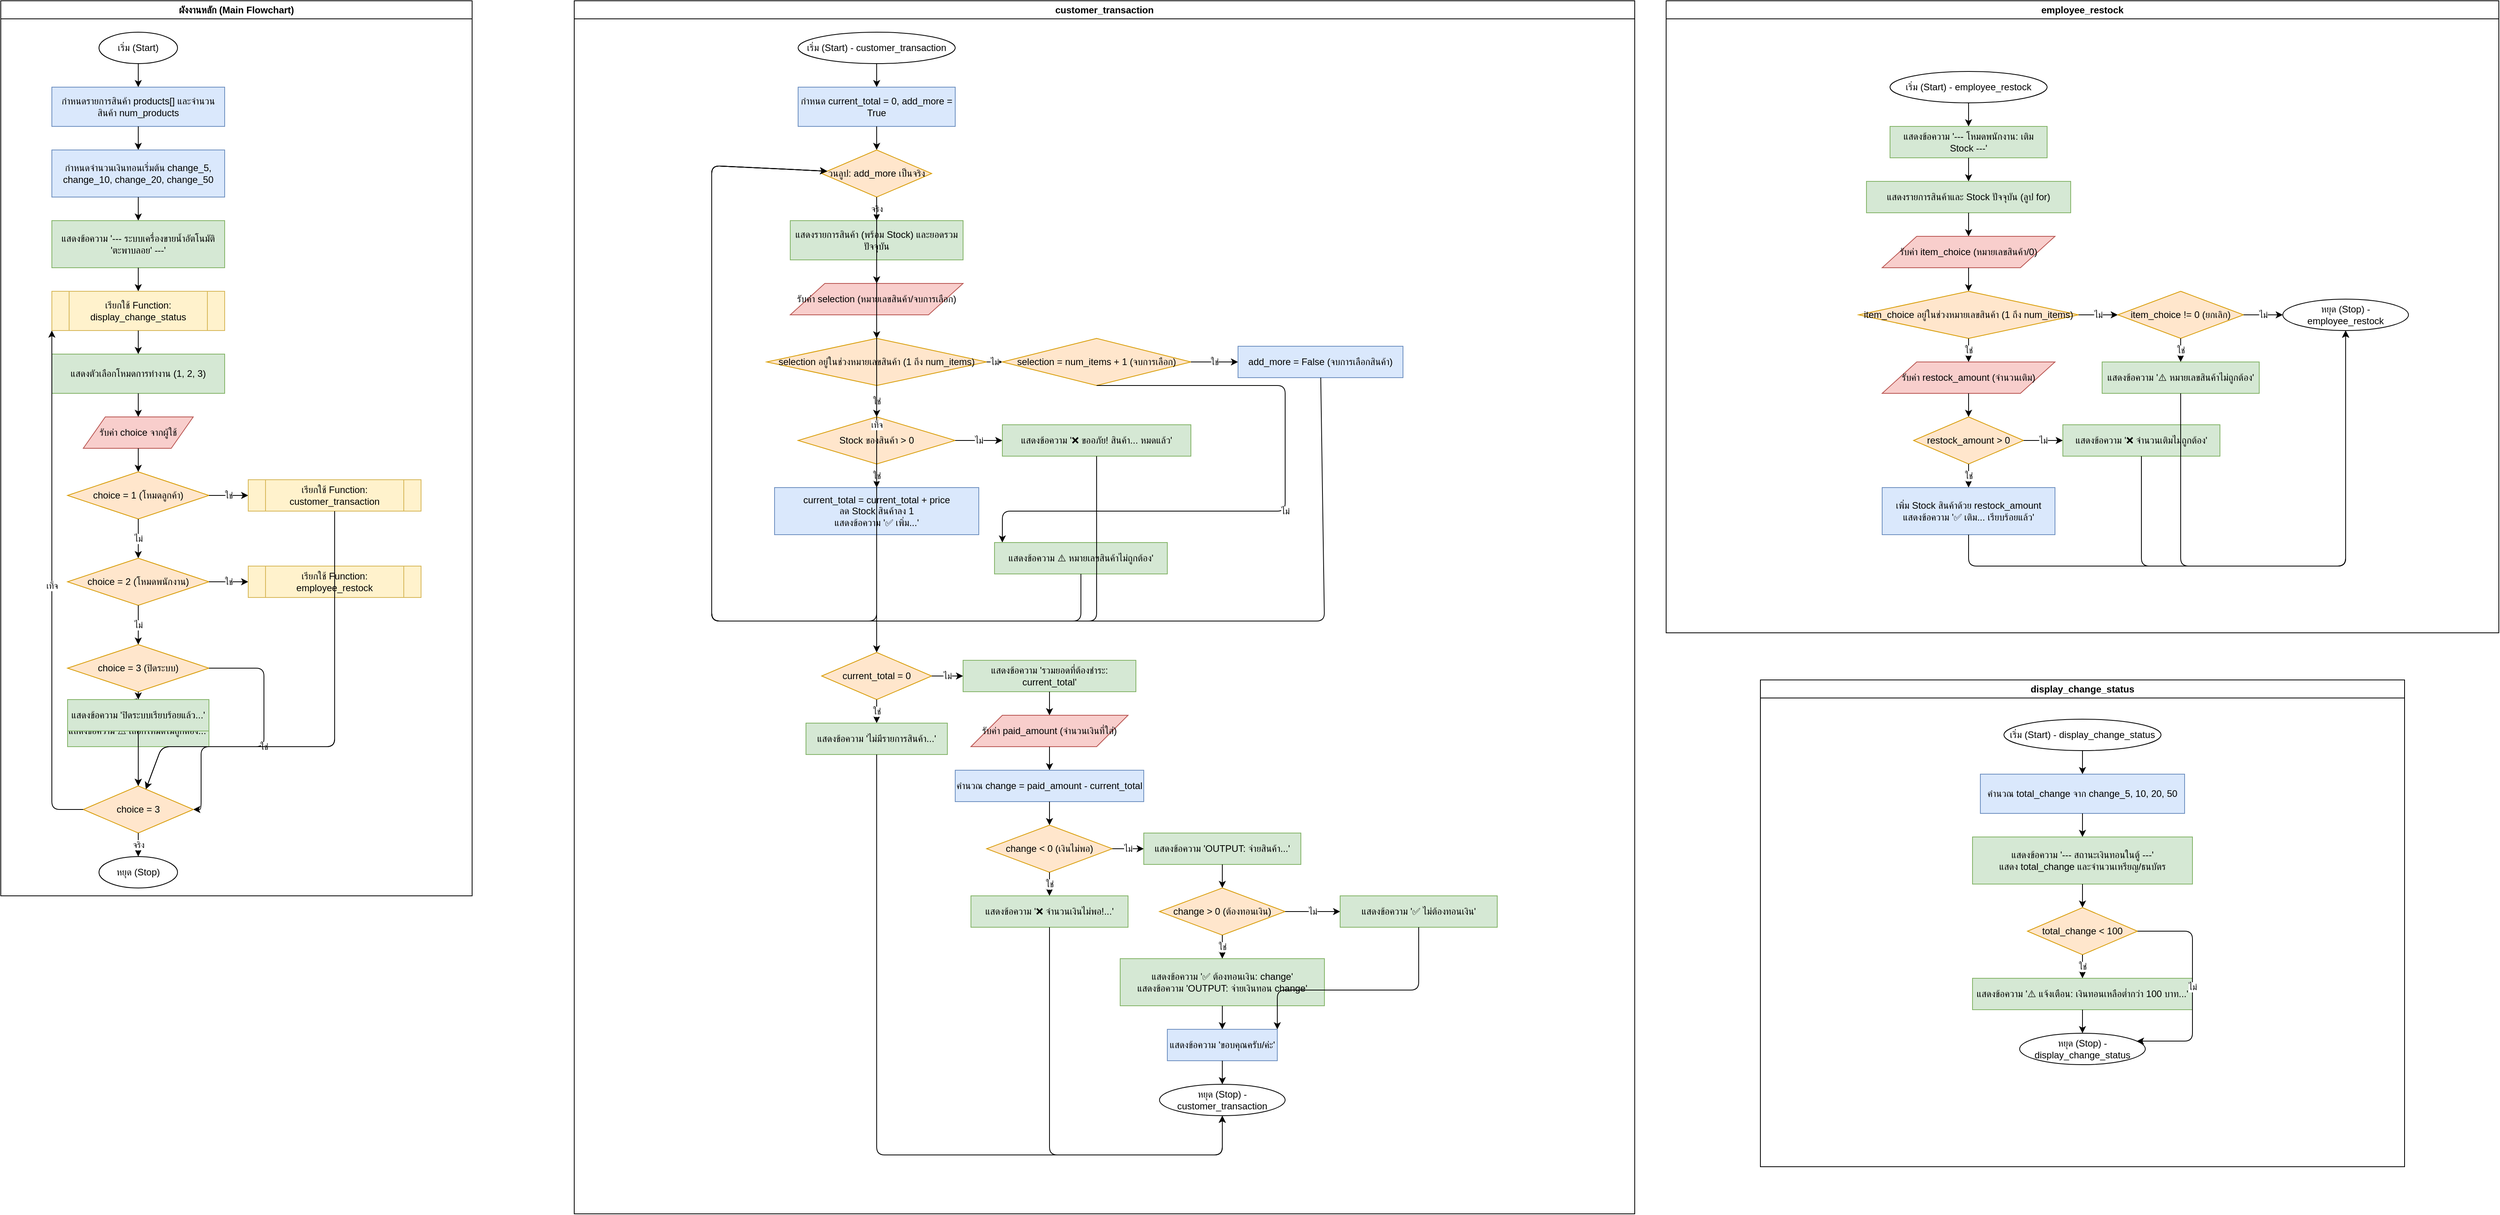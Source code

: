 <mxfile version="28.2.5">
  <diagram name="หน้า-1" id="6MaOQLuzMchsUVqGsmfy">
    <mxGraphModel grid="1" page="1" gridSize="10" guides="1" tooltips="1" connect="1" arrows="1" fold="1" pageScale="1" pageWidth="827" pageHeight="1169" math="0" shadow="0">
      <root>
        <mxCell id="0" />
        <mxCell id="1" parent="0" />
        <mxCell id="PH7E7j7O1b3XCbGauOlh-103" value="ผังงานหลัก (Main Flowchart)" style="swimlane;whiteSpace=wrap;html=1;startSize=23;" vertex="1" parent="1">
          <mxGeometry x="-770" y="15" width="600" height="1140" as="geometry" />
        </mxCell>
        <mxCell id="PH7E7j7O1b3XCbGauOlh-67" value="เริ่ม (Start)" style="ellipse;whiteSpace=wrap;html=1;" vertex="1" parent="PH7E7j7O1b3XCbGauOlh-103">
          <mxGeometry x="125" y="40" width="100" height="40" as="geometry" />
        </mxCell>
        <mxCell id="PH7E7j7O1b3XCbGauOlh-68" value="" style="endArrow=classic;html=1;entryDx=0;entryDy=0;" edge="1" parent="PH7E7j7O1b3XCbGauOlh-103" source="PH7E7j7O1b3XCbGauOlh-67" target="PH7E7j7O1b3XCbGauOlh-69">
          <mxGeometry width="50" height="50" relative="1" as="geometry">
            <mxPoint x="175" y="80" as="sourcePoint" />
            <mxPoint x="175" y="120" as="targetPoint" />
          </mxGeometry>
        </mxCell>
        <mxCell id="PH7E7j7O1b3XCbGauOlh-69" value="กำหนดรายการสินค้า products[] และจำนวนสินค้า num_products" style="rounded=0;whiteSpace=wrap;html=1;absoluteArcSize=1;arcSize=14;fillColor=#dae8fc;strokeColor=#6c8ebf;" vertex="1" parent="PH7E7j7O1b3XCbGauOlh-103">
          <mxGeometry x="65" y="110" width="220" height="50" as="geometry" />
        </mxCell>
        <mxCell id="PH7E7j7O1b3XCbGauOlh-70" value="" style="endArrow=classic;html=1;entryDx=0;entryDy=0;" edge="1" parent="PH7E7j7O1b3XCbGauOlh-103" source="PH7E7j7O1b3XCbGauOlh-69" target="PH7E7j7O1b3XCbGauOlh-71">
          <mxGeometry width="50" height="50" relative="1" as="geometry">
            <mxPoint x="175" y="160" as="sourcePoint" />
            <mxPoint x="175" y="200" as="targetPoint" />
          </mxGeometry>
        </mxCell>
        <mxCell id="PH7E7j7O1b3XCbGauOlh-71" value="กำหนดจำนวนเงินทอนเริ่มต้น change_5, change_10, change_20, change_50" style="rounded=0;whiteSpace=wrap;html=1;absoluteArcSize=1;arcSize=14;fillColor=#dae8fc;strokeColor=#6c8ebf;" vertex="1" parent="PH7E7j7O1b3XCbGauOlh-103">
          <mxGeometry x="65" y="190" width="220" height="60" as="geometry" />
        </mxCell>
        <mxCell id="PH7E7j7O1b3XCbGauOlh-72" value="" style="endArrow=classic;html=1;entryDx=0;entryDy=0;" edge="1" parent="PH7E7j7O1b3XCbGauOlh-103" source="PH7E7j7O1b3XCbGauOlh-71" target="PH7E7j7O1b3XCbGauOlh-73">
          <mxGeometry width="50" height="50" relative="1" as="geometry">
            <mxPoint x="175" y="250" as="sourcePoint" />
            <mxPoint x="175" y="290" as="targetPoint" />
          </mxGeometry>
        </mxCell>
        <mxCell id="PH7E7j7O1b3XCbGauOlh-73" value="แสดงข้อความ &#39;--- ระบบเครื่องขายน้ำอัตโนมัติ &#39;ตะพาบลอย&#39; ---&#39;" style="parallelogram;whiteSpace=wrap;html=1;fillColor=#d5e8d4;strokeColor=#82b366;" vertex="1" parent="PH7E7j7O1b3XCbGauOlh-103">
          <mxGeometry x="65" y="280" width="220" height="60" as="geometry" />
        </mxCell>
        <mxCell id="PH7E7j7O1b3XCbGauOlh-74" value="" style="endArrow=classic;html=1;entryDx=0;entryDy=0;" edge="1" parent="PH7E7j7O1b3XCbGauOlh-103" source="PH7E7j7O1b3XCbGauOlh-73" target="PH7E7j7O1b3XCbGauOlh-75">
          <mxGeometry width="50" height="50" relative="1" as="geometry">
            <mxPoint x="175" y="340" as="sourcePoint" />
            <mxPoint x="175" y="380" as="targetPoint" />
          </mxGeometry>
        </mxCell>
        <mxCell id="PH7E7j7O1b3XCbGauOlh-75" value="เรียกใช้ Function: display_change_status" style="shape=process;whiteSpace=wrap;html=1;fillColor=#fff2cc;strokeColor=#d6b656;" vertex="1" parent="PH7E7j7O1b3XCbGauOlh-103">
          <mxGeometry x="65" y="370" width="220" height="50" as="geometry" />
        </mxCell>
        <mxCell id="PH7E7j7O1b3XCbGauOlh-76" value="" style="endArrow=classic;html=1;entryDx=0;entryDy=0;" edge="1" parent="PH7E7j7O1b3XCbGauOlh-103" source="PH7E7j7O1b3XCbGauOlh-75" target="PH7E7j7O1b3XCbGauOlh-77">
          <mxGeometry width="50" height="50" relative="1" as="geometry">
            <mxPoint x="175" y="420" as="sourcePoint" />
            <mxPoint x="175" y="460" as="targetPoint" />
          </mxGeometry>
        </mxCell>
        <mxCell id="PH7E7j7O1b3XCbGauOlh-77" value="แสดงตัวเลือกโหมดการทำงาน (1, 2, 3)" style="parallelogram;whiteSpace=wrap;html=1;fillColor=#d5e8d4;strokeColor=#82b366;" vertex="1" parent="PH7E7j7O1b3XCbGauOlh-103">
          <mxGeometry x="65" y="450" width="220" height="50" as="geometry" />
        </mxCell>
        <mxCell id="PH7E7j7O1b3XCbGauOlh-78" value="" style="endArrow=classic;html=1;entryDx=0;entryDy=0;" edge="1" parent="PH7E7j7O1b3XCbGauOlh-103" source="PH7E7j7O1b3XCbGauOlh-77" target="PH7E7j7O1b3XCbGauOlh-79">
          <mxGeometry width="50" height="50" relative="1" as="geometry">
            <mxPoint x="175" y="500" as="sourcePoint" />
            <mxPoint x="175" y="540" as="targetPoint" />
          </mxGeometry>
        </mxCell>
        <mxCell id="PH7E7j7O1b3XCbGauOlh-79" value="รับค่า choice จากผู้ใช้" style="shape=parallelogram;perimeter=parallelogramPerimeter;whiteSpace=wrap;html=1;fillColor=#f8cecc;strokeColor=#b85450;" vertex="1" parent="PH7E7j7O1b3XCbGauOlh-103">
          <mxGeometry x="105" y="530" width="140" height="40" as="geometry" />
        </mxCell>
        <mxCell id="PH7E7j7O1b3XCbGauOlh-80" value="" style="endArrow=classic;html=1;entryDx=0;entryDy=0;" edge="1" parent="PH7E7j7O1b3XCbGauOlh-103" source="PH7E7j7O1b3XCbGauOlh-79" target="PH7E7j7O1b3XCbGauOlh-81">
          <mxGeometry width="50" height="50" relative="1" as="geometry">
            <mxPoint x="175" y="570" as="sourcePoint" />
            <mxPoint x="175" y="610" as="targetPoint" />
          </mxGeometry>
        </mxCell>
        <mxCell id="PH7E7j7O1b3XCbGauOlh-81" value="choice = 1 (โหมดลูกค้า)" style="rhombus;whiteSpace=wrap;html=1;fillColor=#ffe6cc;strokeColor=#d79b00;" vertex="1" parent="PH7E7j7O1b3XCbGauOlh-103">
          <mxGeometry x="85" y="600" width="180" height="60" as="geometry" />
        </mxCell>
        <mxCell id="PH7E7j7O1b3XCbGauOlh-82" value="ใช่" style="edgeStyle=orthogonalEdgeStyle;html=1;exitDx=1;exitDy=0;entryDx=0;entryDy=0;" edge="1" parent="PH7E7j7O1b3XCbGauOlh-103" source="PH7E7j7O1b3XCbGauOlh-81" target="PH7E7j7O1b3XCbGauOlh-83">
          <mxGeometry relative="1" as="geometry">
            <mxPoint x="265" y="630" as="sourcePoint" />
            <mxPoint x="325" y="630" as="targetPoint" />
          </mxGeometry>
        </mxCell>
        <mxCell id="PH7E7j7O1b3XCbGauOlh-83" value="เรียกใช้ Function: customer_transaction" style="shape=process;whiteSpace=wrap;html=1;fillColor=#fff2cc;strokeColor=#d6b656;" vertex="1" parent="PH7E7j7O1b3XCbGauOlh-103">
          <mxGeometry x="315" y="610" width="220" height="40" as="geometry" />
        </mxCell>
        <mxCell id="PH7E7j7O1b3XCbGauOlh-84" value="ไม่" style="edgeStyle=orthogonalEdgeStyle;html=1;exitDx=0;exitDy=1;" edge="1" parent="PH7E7j7O1b3XCbGauOlh-103" source="PH7E7j7O1b3XCbGauOlh-81" target="PH7E7j7O1b3XCbGauOlh-85">
          <mxGeometry relative="1" as="geometry">
            <mxPoint x="175" y="660" as="sourcePoint" />
            <mxPoint x="175" y="710" as="targetPoint" />
          </mxGeometry>
        </mxCell>
        <mxCell id="PH7E7j7O1b3XCbGauOlh-85" value="choice = 2 (โหมดพนักงาน)" style="rhombus;whiteSpace=wrap;html=1;fillColor=#ffe6cc;strokeColor=#d79b00;" vertex="1" parent="PH7E7j7O1b3XCbGauOlh-103">
          <mxGeometry x="85" y="710" width="180" height="60" as="geometry" />
        </mxCell>
        <mxCell id="PH7E7j7O1b3XCbGauOlh-86" value="ใช่" style="edgeStyle=orthogonalEdgeStyle;html=1;exitDx=1;exitDy=0;entryDx=0;entryDy=0;" edge="1" parent="PH7E7j7O1b3XCbGauOlh-103" source="PH7E7j7O1b3XCbGauOlh-85" target="PH7E7j7O1b3XCbGauOlh-87">
          <mxGeometry relative="1" as="geometry">
            <mxPoint x="265" y="740" as="sourcePoint" />
            <mxPoint x="325" y="740" as="targetPoint" />
          </mxGeometry>
        </mxCell>
        <mxCell id="PH7E7j7O1b3XCbGauOlh-87" value="เรียกใช้ Function: employee_restock" style="shape=process;whiteSpace=wrap;html=1;fillColor=#fff2cc;strokeColor=#d6b656;" vertex="1" parent="PH7E7j7O1b3XCbGauOlh-103">
          <mxGeometry x="315" y="720" width="220" height="40" as="geometry" />
        </mxCell>
        <mxCell id="PH7E7j7O1b3XCbGauOlh-88" value="ไม่" style="edgeStyle=orthogonalEdgeStyle;html=1;exitDx=0;exitDy=1;" edge="1" parent="PH7E7j7O1b3XCbGauOlh-103" source="PH7E7j7O1b3XCbGauOlh-85" target="PH7E7j7O1b3XCbGauOlh-89">
          <mxGeometry relative="1" as="geometry">
            <mxPoint x="175" y="770" as="sourcePoint" />
            <mxPoint x="175" y="820" as="targetPoint" />
          </mxGeometry>
        </mxCell>
        <mxCell id="PH7E7j7O1b3XCbGauOlh-89" value="choice = 3 (ปิดระบบ)" style="rhombus;whiteSpace=wrap;html=1;fillColor=#ffe6cc;strokeColor=#d79b00;" vertex="1" parent="PH7E7j7O1b3XCbGauOlh-103">
          <mxGeometry x="85" y="820" width="180" height="60" as="geometry" />
        </mxCell>
        <mxCell id="PH7E7j7O1b3XCbGauOlh-90" value="ใช่" style="edgeStyle=orthogonalEdgeStyle;html=1;exitDx=1;exitDy=0;entryDx=0;entryDy=0;" edge="1" parent="PH7E7j7O1b3XCbGauOlh-103" source="PH7E7j7O1b3XCbGauOlh-89" target="PH7E7j7O1b3XCbGauOlh-93">
          <mxGeometry relative="1" as="geometry">
            <mxPoint x="265" y="850" as="sourcePoint" />
            <mxPoint x="175" y="940" as="targetPoint" />
            <Array as="points">
              <mxPoint x="335" y="850" />
              <mxPoint x="335" y="950" />
              <mxPoint x="255" y="950" />
            </Array>
          </mxGeometry>
        </mxCell>
        <mxCell id="PH7E7j7O1b3XCbGauOlh-91" value="ไม่" style="edgeStyle=orthogonalEdgeStyle;html=1;exitDx=0;exitDy=1;" edge="1" parent="PH7E7j7O1b3XCbGauOlh-103" source="PH7E7j7O1b3XCbGauOlh-89" target="PH7E7j7O1b3XCbGauOlh-92">
          <mxGeometry relative="1" as="geometry">
            <mxPoint x="175" y="880" as="sourcePoint" />
            <mxPoint x="175" y="920" as="targetPoint" />
          </mxGeometry>
        </mxCell>
        <mxCell id="PH7E7j7O1b3XCbGauOlh-92" value="แสดงข้อความ ⚠️ เลือกโหมดไม่ถูกต้อง...&#39;" style="parallelogram;whiteSpace=wrap;html=1;fillColor=#d5e8d4;strokeColor=#82b366;" vertex="1" parent="PH7E7j7O1b3XCbGauOlh-103">
          <mxGeometry x="85" y="910" width="180" height="40" as="geometry" />
        </mxCell>
        <mxCell id="PH7E7j7O1b3XCbGauOlh-93" value="choice = 3" style="rhombus;whiteSpace=wrap;html=1;fillColor=#ffe6cc;strokeColor=#d79b00;" vertex="1" parent="PH7E7j7O1b3XCbGauOlh-103">
          <mxGeometry x="105" y="1000" width="140" height="60" as="geometry" />
        </mxCell>
        <mxCell id="PH7E7j7O1b3XCbGauOlh-94" value="จริง" style="edgeStyle=orthogonalEdgeStyle;html=1;exitDx=0;exitDy=1;" edge="1" parent="PH7E7j7O1b3XCbGauOlh-103" source="PH7E7j7O1b3XCbGauOlh-93" target="PH7E7j7O1b3XCbGauOlh-95">
          <mxGeometry relative="1" as="geometry">
            <mxPoint x="175" y="1060" as="sourcePoint" />
            <mxPoint x="175" y="1090" as="targetPoint" />
          </mxGeometry>
        </mxCell>
        <mxCell id="PH7E7j7O1b3XCbGauOlh-95" value="หยุด (Stop)" style="ellipse;whiteSpace=wrap;html=1;" vertex="1" parent="PH7E7j7O1b3XCbGauOlh-103">
          <mxGeometry x="125" y="1090" width="100" height="40" as="geometry" />
        </mxCell>
        <mxCell id="PH7E7j7O1b3XCbGauOlh-96" value="เท็จ" style="edgeStyle=orthogonalEdgeStyle;html=1;exitDx=0;exitDy=0;entryDx=0;entryDy=0;" edge="1" parent="PH7E7j7O1b3XCbGauOlh-103" source="PH7E7j7O1b3XCbGauOlh-93" target="PH7E7j7O1b3XCbGauOlh-75">
          <mxGeometry relative="1" as="geometry">
            <mxPoint x="175" y="1000" as="sourcePoint" />
            <mxPoint x="175" y="370" as="targetPoint" />
            <Array as="points">
              <mxPoint x="65" y="1030" />
              <mxPoint x="65" y="395" />
            </Array>
          </mxGeometry>
        </mxCell>
        <mxCell id="PH7E7j7O1b3XCbGauOlh-97" value="" style="endArrow=classic;html=1;entryDx=0;entryDy=0;" edge="1" parent="PH7E7j7O1b3XCbGauOlh-103" source="PH7E7j7O1b3XCbGauOlh-83" target="PH7E7j7O1b3XCbGauOlh-93">
          <mxGeometry width="50" height="50" relative="1" as="geometry">
            <mxPoint x="425" y="650" as="sourcePoint" />
            <mxPoint x="425" y="910" as="targetPoint" />
            <Array as="points">
              <mxPoint x="425" y="950" />
              <mxPoint x="205" y="950" />
            </Array>
          </mxGeometry>
        </mxCell>
        <mxCell id="PH7E7j7O1b3XCbGauOlh-98" value="" style="endArrow=classic;html=1;entryDx=0;entryDy=0;" edge="1" parent="PH7E7j7O1b3XCbGauOlh-103" source="PH7E7j7O1b3XCbGauOlh-87" target="PH7E7j7O1b3XCbGauOlh-93">
          <mxGeometry width="50" height="50" relative="1" as="geometry">
            <mxPoint x="425" y="760" as="sourcePoint" />
            <mxPoint x="225" y="950" as="targetPoint" />
            <Array as="points">
              <mxPoint x="425" y="950" />
              <mxPoint x="205" y="950" />
            </Array>
          </mxGeometry>
        </mxCell>
        <mxCell id="PH7E7j7O1b3XCbGauOlh-99" value="" style="endArrow=classic;html=1;entryDx=0;entryDy=0;" edge="1" parent="PH7E7j7O1b3XCbGauOlh-103" source="PH7E7j7O1b3XCbGauOlh-92" target="PH7E7j7O1b3XCbGauOlh-93">
          <mxGeometry width="50" height="50" relative="1" as="geometry">
            <mxPoint x="175" y="950" as="sourcePoint" />
            <mxPoint x="175" y="1000" as="targetPoint" />
          </mxGeometry>
        </mxCell>
        <mxCell id="PH7E7j7O1b3XCbGauOlh-100" value="แสดงข้อความ &#39;ปิดระบบเรียบร้อยแล้ว...&#39;" style="parallelogram;whiteSpace=wrap;html=1;fillColor=#d5e8d4;strokeColor=#82b366;" vertex="1" parent="PH7E7j7O1b3XCbGauOlh-103">
          <mxGeometry x="85" y="890" width="180" height="40" as="geometry" />
        </mxCell>
        <mxCell id="PH7E7j7O1b3XCbGauOlh-101" value="" style="endArrow=classic;html=1;entryDx=0;entryDy=0;" edge="1" parent="PH7E7j7O1b3XCbGauOlh-103" source="PH7E7j7O1b3XCbGauOlh-89" target="PH7E7j7O1b3XCbGauOlh-100">
          <mxGeometry width="50" height="50" relative="1" as="geometry">
            <mxPoint x="175" y="880" as="sourcePoint" />
            <mxPoint x="175" y="920" as="targetPoint" />
          </mxGeometry>
        </mxCell>
        <mxCell id="PH7E7j7O1b3XCbGauOlh-102" value="" style="endArrow=classic;html=1;entryDx=0;entryDy=0;" edge="1" parent="PH7E7j7O1b3XCbGauOlh-103" source="PH7E7j7O1b3XCbGauOlh-100" target="PH7E7j7O1b3XCbGauOlh-93">
          <mxGeometry width="50" height="50" relative="1" as="geometry">
            <mxPoint x="175" y="930" as="sourcePoint" />
            <mxPoint x="175" y="1000" as="targetPoint" />
          </mxGeometry>
        </mxCell>
        <mxCell id="PH7E7j7O1b3XCbGauOlh-109" value="customer_transaction" style="swimlane;whiteSpace=wrap;html=1;" vertex="1" parent="1">
          <mxGeometry x="-40" y="15" width="1350" height="1545" as="geometry" />
        </mxCell>
        <mxCell id="PH7E7j7O1b3XCbGauOlh-110" value="เริ่ม (Start) - customer_transaction" style="ellipse;whiteSpace=wrap;html=1;" vertex="1" parent="PH7E7j7O1b3XCbGauOlh-109">
          <mxGeometry x="285" y="40" width="200" height="40" as="geometry" />
        </mxCell>
        <mxCell id="PH7E7j7O1b3XCbGauOlh-111" value="" style="endArrow=classic;html=1;" edge="1" parent="PH7E7j7O1b3XCbGauOlh-109" source="PH7E7j7O1b3XCbGauOlh-110" target="PH7E7j7O1b3XCbGauOlh-112">
          <mxGeometry width="50" height="50" relative="1" as="geometry">
            <mxPoint x="385" y="80" as="sourcePoint" />
            <mxPoint x="385" y="110" as="targetPoint" />
          </mxGeometry>
        </mxCell>
        <mxCell id="PH7E7j7O1b3XCbGauOlh-112" value="กำหนด current_total = 0, add_more = True" style="rounded=0;whiteSpace=wrap;html=1;absoluteArcSize=1;arcSize=14;fillColor=#dae8fc;strokeColor=#6c8ebf;" vertex="1" parent="PH7E7j7O1b3XCbGauOlh-109">
          <mxGeometry x="285" y="110" width="200" height="50" as="geometry" />
        </mxCell>
        <mxCell id="PH7E7j7O1b3XCbGauOlh-113" value="" style="endArrow=classic;html=1;" edge="1" parent="PH7E7j7O1b3XCbGauOlh-109" source="PH7E7j7O1b3XCbGauOlh-112" target="PH7E7j7O1b3XCbGauOlh-114">
          <mxGeometry width="50" height="50" relative="1" as="geometry">
            <mxPoint x="385" y="160" as="sourcePoint" />
            <mxPoint x="385" y="200" as="targetPoint" />
          </mxGeometry>
        </mxCell>
        <mxCell id="PH7E7j7O1b3XCbGauOlh-114" value="วนลูป: add_more เป็นจริง" style="rhombus;whiteSpace=wrap;html=1;fillColor=#ffe6cc;strokeColor=#d79b00;" vertex="1" parent="PH7E7j7O1b3XCbGauOlh-109">
          <mxGeometry x="315" y="190" width="140" height="60" as="geometry" />
        </mxCell>
        <mxCell id="PH7E7j7O1b3XCbGauOlh-115" value="จริง" style="edgeStyle=orthogonalEdgeStyle;html=1;exitDx=0;exitDy=1;" edge="1" parent="PH7E7j7O1b3XCbGauOlh-109" source="PH7E7j7O1b3XCbGauOlh-114" target="PH7E7j7O1b3XCbGauOlh-116">
          <mxGeometry relative="1" as="geometry">
            <mxPoint x="385" y="250" as="sourcePoint" />
            <mxPoint x="385" y="290" as="targetPoint" />
          </mxGeometry>
        </mxCell>
        <mxCell id="PH7E7j7O1b3XCbGauOlh-116" value="แสดงรายการสินค้า (พร้อม Stock) และยอดรวมปัจจุบัน" style="parallelogram;whiteSpace=wrap;html=1;fillColor=#d5e8d4;strokeColor=#82b366;" vertex="1" parent="PH7E7j7O1b3XCbGauOlh-109">
          <mxGeometry x="275" y="280" width="220" height="50" as="geometry" />
        </mxCell>
        <mxCell id="PH7E7j7O1b3XCbGauOlh-117" value="" style="endArrow=classic;html=1;" edge="1" parent="PH7E7j7O1b3XCbGauOlh-109" source="PH7E7j7O1b3XCbGauOlh-116" target="PH7E7j7O1b3XCbGauOlh-118">
          <mxGeometry width="50" height="50" relative="1" as="geometry">
            <mxPoint x="385" y="330" as="sourcePoint" />
            <mxPoint x="385" y="370" as="targetPoint" />
          </mxGeometry>
        </mxCell>
        <mxCell id="PH7E7j7O1b3XCbGauOlh-118" value="รับค่า selection (หมายเลขสินค้า/จบการเลือก)" style="shape=parallelogram;perimeter=parallelogramPerimeter;whiteSpace=wrap;html=1;fillColor=#f8cecc;strokeColor=#b85450;" vertex="1" parent="PH7E7j7O1b3XCbGauOlh-109">
          <mxGeometry x="275" y="360" width="220" height="40" as="geometry" />
        </mxCell>
        <mxCell id="PH7E7j7O1b3XCbGauOlh-119" value="" style="endArrow=classic;html=1;" edge="1" parent="PH7E7j7O1b3XCbGauOlh-109" source="PH7E7j7O1b3XCbGauOlh-118" target="PH7E7j7O1b3XCbGauOlh-120">
          <mxGeometry width="50" height="50" relative="1" as="geometry">
            <mxPoint x="385" y="400" as="sourcePoint" />
            <mxPoint x="385" y="440" as="targetPoint" />
          </mxGeometry>
        </mxCell>
        <mxCell id="PH7E7j7O1b3XCbGauOlh-120" value="selection อยู่ในช่วงหมายเลขสินค้า (1 ถึง num_items)" style="rhombus;whiteSpace=wrap;html=1;fillColor=#ffe6cc;strokeColor=#d79b00;" vertex="1" parent="PH7E7j7O1b3XCbGauOlh-109">
          <mxGeometry x="245" y="430" width="280" height="60" as="geometry" />
        </mxCell>
        <mxCell id="PH7E7j7O1b3XCbGauOlh-121" value="ใช่" style="edgeStyle=orthogonalEdgeStyle;html=1;exitDx=0;exitDy=1;entryDx=0;entryDy=0;" edge="1" parent="PH7E7j7O1b3XCbGauOlh-109" source="PH7E7j7O1b3XCbGauOlh-120" target="PH7E7j7O1b3XCbGauOlh-122">
          <mxGeometry relative="1" as="geometry">
            <mxPoint x="385" y="490" as="sourcePoint" />
            <mxPoint x="385" y="540" as="targetPoint" />
          </mxGeometry>
        </mxCell>
        <mxCell id="PH7E7j7O1b3XCbGauOlh-122" value="Stock ของสินค้า &gt; 0" style="rhombus;whiteSpace=wrap;html=1;fillColor=#ffe6cc;strokeColor=#d79b00;" vertex="1" parent="PH7E7j7O1b3XCbGauOlh-109">
          <mxGeometry x="285" y="530" width="200" height="60" as="geometry" />
        </mxCell>
        <mxCell id="PH7E7j7O1b3XCbGauOlh-123" value="ใช่" style="edgeStyle=orthogonalEdgeStyle;html=1;exitDx=0;exitDy=1;" edge="1" parent="PH7E7j7O1b3XCbGauOlh-109" source="PH7E7j7O1b3XCbGauOlh-122" target="PH7E7j7O1b3XCbGauOlh-124">
          <mxGeometry relative="1" as="geometry">
            <mxPoint x="385" y="590" as="sourcePoint" />
            <mxPoint x="385" y="630" as="targetPoint" />
          </mxGeometry>
        </mxCell>
        <mxCell id="PH7E7j7O1b3XCbGauOlh-124" value="current_total = current_total + price&lt;br&gt;ลด Stock สินค้าลง 1&lt;br&gt;แสดงข้อความ &#39;✅ เพิ่ม...&#39;" style="rounded=0;whiteSpace=wrap;html=1;absoluteArcSize=1;arcSize=14;fillColor=#dae8fc;strokeColor=#6c8ebf;" vertex="1" parent="PH7E7j7O1b3XCbGauOlh-109">
          <mxGeometry x="255" y="620" width="260" height="60" as="geometry" />
        </mxCell>
        <mxCell id="PH7E7j7O1b3XCbGauOlh-125" value="ไม่" style="edgeStyle=orthogonalEdgeStyle;html=1;exitDx=1;exitDy=0;" edge="1" parent="PH7E7j7O1b3XCbGauOlh-109" source="PH7E7j7O1b3XCbGauOlh-122" target="PH7E7j7O1b3XCbGauOlh-126">
          <mxGeometry relative="1" as="geometry">
            <mxPoint x="485" y="560" as="sourcePoint" />
            <mxPoint x="545" y="560" as="targetPoint" />
          </mxGeometry>
        </mxCell>
        <mxCell id="PH7E7j7O1b3XCbGauOlh-126" value="แสดงข้อความ &#39;❌ ขออภัย! สินค้า... หมดแล้ว&#39;" style="parallelogram;whiteSpace=wrap;html=1;fillColor=#d5e8d4;strokeColor=#82b366;" vertex="1" parent="PH7E7j7O1b3XCbGauOlh-109">
          <mxGeometry x="545" y="540" width="240" height="40" as="geometry" />
        </mxCell>
        <mxCell id="PH7E7j7O1b3XCbGauOlh-127" value="ไม่" style="edgeStyle=orthogonalEdgeStyle;html=1;exitDx=1;exitDy=0;entryDx=0;entryDy=0;" edge="1" parent="PH7E7j7O1b3XCbGauOlh-109" source="PH7E7j7O1b3XCbGauOlh-120" target="PH7E7j7O1b3XCbGauOlh-128">
          <mxGeometry relative="1" as="geometry">
            <mxPoint x="525" y="460" as="sourcePoint" />
            <mxPoint x="545" y="460" as="targetPoint" />
          </mxGeometry>
        </mxCell>
        <mxCell id="PH7E7j7O1b3XCbGauOlh-128" value="selection = num_items + 1 (จบการเลือก)" style="rhombus;whiteSpace=wrap;html=1;fillColor=#ffe6cc;strokeColor=#d79b00;" vertex="1" parent="PH7E7j7O1b3XCbGauOlh-109">
          <mxGeometry x="545" y="430" width="240" height="60" as="geometry" />
        </mxCell>
        <mxCell id="PH7E7j7O1b3XCbGauOlh-129" value="ใช่" style="edgeStyle=orthogonalEdgeStyle;html=1;exitDx=1;exitDy=0;" edge="1" parent="PH7E7j7O1b3XCbGauOlh-109" source="PH7E7j7O1b3XCbGauOlh-128" target="PH7E7j7O1b3XCbGauOlh-130">
          <mxGeometry relative="1" as="geometry">
            <mxPoint x="785" y="460" as="sourcePoint" />
            <mxPoint x="845" y="460" as="targetPoint" />
          </mxGeometry>
        </mxCell>
        <mxCell id="PH7E7j7O1b3XCbGauOlh-130" value="add_more = False (จบการเลือกสินค้า)" style="rounded=0;whiteSpace=wrap;html=1;absoluteArcSize=1;arcSize=14;fillColor=#dae8fc;strokeColor=#6c8ebf;" vertex="1" parent="PH7E7j7O1b3XCbGauOlh-109">
          <mxGeometry x="845" y="440" width="210" height="40" as="geometry" />
        </mxCell>
        <mxCell id="PH7E7j7O1b3XCbGauOlh-131" value="ไม่" style="edgeStyle=orthogonalEdgeStyle;html=1;exitDx=0;exitDy=1;" edge="1" parent="PH7E7j7O1b3XCbGauOlh-109" source="PH7E7j7O1b3XCbGauOlh-128" target="PH7E7j7O1b3XCbGauOlh-132">
          <mxGeometry relative="1" as="geometry">
            <mxPoint x="665" y="490" as="sourcePoint" />
            <mxPoint x="665" y="540" as="targetPoint" />
            <Array as="points">
              <mxPoint x="905" y="490" />
              <mxPoint x="905" y="650" />
              <mxPoint x="545" y="650" />
              <mxPoint x="545" y="700" />
            </Array>
          </mxGeometry>
        </mxCell>
        <mxCell id="PH7E7j7O1b3XCbGauOlh-132" value="แสดงข้อความ ⚠️ หมายเลขสินค้าไม่ถูกต้อง&#39;" style="parallelogram;whiteSpace=wrap;html=1;fillColor=#d5e8d4;strokeColor=#82b366;" vertex="1" parent="PH7E7j7O1b3XCbGauOlh-109">
          <mxGeometry x="535" y="690" width="220" height="40" as="geometry" />
        </mxCell>
        <mxCell id="PH7E7j7O1b3XCbGauOlh-133" value="" style="endArrow=classic;html=1;entryDx=0;entryDy=0;" edge="1" parent="PH7E7j7O1b3XCbGauOlh-109" source="PH7E7j7O1b3XCbGauOlh-124" target="PH7E7j7O1b3XCbGauOlh-114">
          <mxGeometry width="50" height="50" relative="1" as="geometry">
            <mxPoint x="385" y="680" as="sourcePoint" />
            <mxPoint x="385" y="720" as="targetPoint" />
            <Array as="points">
              <mxPoint x="385" y="790" />
              <mxPoint x="175" y="790" />
              <mxPoint x="175" y="210" />
            </Array>
          </mxGeometry>
        </mxCell>
        <mxCell id="PH7E7j7O1b3XCbGauOlh-134" value="" style="endArrow=classic;html=1;entryDx=0;entryDy=0;" edge="1" parent="PH7E7j7O1b3XCbGauOlh-109" source="PH7E7j7O1b3XCbGauOlh-126" target="PH7E7j7O1b3XCbGauOlh-114">
          <mxGeometry width="50" height="50" relative="1" as="geometry">
            <mxPoint x="665" y="580" as="sourcePoint" />
            <mxPoint x="175" y="210" as="targetPoint" />
            <Array as="points">
              <mxPoint x="665" y="790" />
              <mxPoint x="175" y="790" />
              <mxPoint x="175" y="210" />
            </Array>
          </mxGeometry>
        </mxCell>
        <mxCell id="PH7E7j7O1b3XCbGauOlh-135" value="" style="endArrow=classic;html=1;entryDx=0;entryDy=0;" edge="1" parent="PH7E7j7O1b3XCbGauOlh-109" source="PH7E7j7O1b3XCbGauOlh-130" target="PH7E7j7O1b3XCbGauOlh-114">
          <mxGeometry width="50" height="50" relative="1" as="geometry">
            <mxPoint x="955" y="480" as="sourcePoint" />
            <mxPoint x="175" y="210" as="targetPoint" />
            <Array as="points">
              <mxPoint x="955" y="790" />
              <mxPoint x="175" y="790" />
              <mxPoint x="175" y="210" />
            </Array>
          </mxGeometry>
        </mxCell>
        <mxCell id="PH7E7j7O1b3XCbGauOlh-136" value="" style="endArrow=classic;html=1;entryDx=0;entryDy=0;" edge="1" parent="PH7E7j7O1b3XCbGauOlh-109" source="PH7E7j7O1b3XCbGauOlh-132" target="PH7E7j7O1b3XCbGauOlh-114">
          <mxGeometry width="50" height="50" relative="1" as="geometry">
            <mxPoint x="645" y="730" as="sourcePoint" />
            <mxPoint x="175" y="210" as="targetPoint" />
            <Array as="points">
              <mxPoint x="645" y="790" />
              <mxPoint x="175" y="790" />
              <mxPoint x="175" y="210" />
            </Array>
          </mxGeometry>
        </mxCell>
        <mxCell id="PH7E7j7O1b3XCbGauOlh-137" value="เท็จ" style="edgeStyle=orthogonalEdgeStyle;html=1;exitDx=0;exitDy=1;entryDx=0;entryDy=0;" edge="1" parent="PH7E7j7O1b3XCbGauOlh-109" source="PH7E7j7O1b3XCbGauOlh-114" target="PH7E7j7O1b3XCbGauOlh-138">
          <mxGeometry relative="1" as="geometry">
            <mxPoint x="385" y="250" as="sourcePoint" />
            <mxPoint x="385" y="850" as="targetPoint" />
            <Array as="points">
              <mxPoint x="385" y="290" />
              <mxPoint x="385" y="830" />
            </Array>
          </mxGeometry>
        </mxCell>
        <mxCell id="PH7E7j7O1b3XCbGauOlh-138" value="current_total = 0" style="rhombus;whiteSpace=wrap;html=1;fillColor=#ffe6cc;strokeColor=#d79b00;" vertex="1" parent="PH7E7j7O1b3XCbGauOlh-109">
          <mxGeometry x="315" y="830" width="140" height="60" as="geometry" />
        </mxCell>
        <mxCell id="PH7E7j7O1b3XCbGauOlh-139" value="ใช่" style="edgeStyle=orthogonalEdgeStyle;html=1;exitDx=0;exitDy=1;" edge="1" parent="PH7E7j7O1b3XCbGauOlh-109" source="PH7E7j7O1b3XCbGauOlh-138" target="PH7E7j7O1b3XCbGauOlh-140">
          <mxGeometry relative="1" as="geometry">
            <mxPoint x="385" y="890" as="sourcePoint" />
            <mxPoint x="385" y="930" as="targetPoint" />
          </mxGeometry>
        </mxCell>
        <mxCell id="PH7E7j7O1b3XCbGauOlh-140" value="แสดงข้อความ &#39;ไม่มีรายการสินค้า...&#39;" style="parallelogram;whiteSpace=wrap;html=1;fillColor=#d5e8d4;strokeColor=#82b366;" vertex="1" parent="PH7E7j7O1b3XCbGauOlh-109">
          <mxGeometry x="295" y="920" width="180" height="40" as="geometry" />
        </mxCell>
        <mxCell id="PH7E7j7O1b3XCbGauOlh-141" value="ไม่" style="edgeStyle=orthogonalEdgeStyle;html=1;exitDx=1;exitDy=0;" edge="1" parent="PH7E7j7O1b3XCbGauOlh-109" source="PH7E7j7O1b3XCbGauOlh-138" target="PH7E7j7O1b3XCbGauOlh-142">
          <mxGeometry relative="1" as="geometry">
            <mxPoint x="455" y="860" as="sourcePoint" />
            <mxPoint x="495" y="860" as="targetPoint" />
          </mxGeometry>
        </mxCell>
        <mxCell id="PH7E7j7O1b3XCbGauOlh-142" value="แสดงข้อความ &#39;รวมยอดที่ต้องชำระ: current_total&#39;" style="parallelogram;whiteSpace=wrap;html=1;fillColor=#d5e8d4;strokeColor=#82b366;" vertex="1" parent="PH7E7j7O1b3XCbGauOlh-109">
          <mxGeometry x="495" y="840" width="220" height="40" as="geometry" />
        </mxCell>
        <mxCell id="PH7E7j7O1b3XCbGauOlh-143" value="" style="endArrow=classic;html=1;" edge="1" parent="PH7E7j7O1b3XCbGauOlh-109" source="PH7E7j7O1b3XCbGauOlh-142" target="PH7E7j7O1b3XCbGauOlh-144">
          <mxGeometry width="50" height="50" relative="1" as="geometry">
            <mxPoint x="605" y="880" as="sourcePoint" />
            <mxPoint x="605" y="920" as="targetPoint" />
          </mxGeometry>
        </mxCell>
        <mxCell id="PH7E7j7O1b3XCbGauOlh-144" value="รับค่า paid_amount (จำนวนเงินที่ใส่)" style="shape=parallelogram;perimeter=parallelogramPerimeter;whiteSpace=wrap;html=1;fillColor=#f8cecc;strokeColor=#b85450;" vertex="1" parent="PH7E7j7O1b3XCbGauOlh-109">
          <mxGeometry x="505" y="910" width="200" height="40" as="geometry" />
        </mxCell>
        <mxCell id="PH7E7j7O1b3XCbGauOlh-145" value="" style="endArrow=classic;html=1;" edge="1" parent="PH7E7j7O1b3XCbGauOlh-109" source="PH7E7j7O1b3XCbGauOlh-144" target="PH7E7j7O1b3XCbGauOlh-146">
          <mxGeometry width="50" height="50" relative="1" as="geometry">
            <mxPoint x="605" y="950" as="sourcePoint" />
            <mxPoint x="605" y="990" as="targetPoint" />
          </mxGeometry>
        </mxCell>
        <mxCell id="PH7E7j7O1b3XCbGauOlh-146" value="คำนวณ change = paid_amount - current_total" style="rounded=0;whiteSpace=wrap;html=1;absoluteArcSize=1;arcSize=14;fillColor=#dae8fc;strokeColor=#6c8ebf;" vertex="1" parent="PH7E7j7O1b3XCbGauOlh-109">
          <mxGeometry x="485" y="980" width="240" height="40" as="geometry" />
        </mxCell>
        <mxCell id="PH7E7j7O1b3XCbGauOlh-147" value="" style="endArrow=classic;html=1;" edge="1" parent="PH7E7j7O1b3XCbGauOlh-109" source="PH7E7j7O1b3XCbGauOlh-146" target="PH7E7j7O1b3XCbGauOlh-148">
          <mxGeometry width="50" height="50" relative="1" as="geometry">
            <mxPoint x="605" y="1020" as="sourcePoint" />
            <mxPoint x="605" y="1060" as="targetPoint" />
          </mxGeometry>
        </mxCell>
        <mxCell id="PH7E7j7O1b3XCbGauOlh-148" value="change &lt; 0 (เงินไม่พอ)" style="rhombus;whiteSpace=wrap;html=1;fillColor=#ffe6cc;strokeColor=#d79b00;" vertex="1" parent="PH7E7j7O1b3XCbGauOlh-109">
          <mxGeometry x="525" y="1050" width="160" height="60" as="geometry" />
        </mxCell>
        <mxCell id="PH7E7j7O1b3XCbGauOlh-149" value="ใช่" style="edgeStyle=orthogonalEdgeStyle;html=1;exitDx=0;exitDy=1;" edge="1" parent="PH7E7j7O1b3XCbGauOlh-109" source="PH7E7j7O1b3XCbGauOlh-148" target="PH7E7j7O1b3XCbGauOlh-150">
          <mxGeometry relative="1" as="geometry">
            <mxPoint x="605" y="1110" as="sourcePoint" />
            <mxPoint x="605" y="1150" as="targetPoint" />
          </mxGeometry>
        </mxCell>
        <mxCell id="PH7E7j7O1b3XCbGauOlh-150" value="แสดงข้อความ &#39;❌ จำนวนเงินไม่พอ!...&#39;" style="parallelogram;whiteSpace=wrap;html=1;fillColor=#d5e8d4;strokeColor=#82b366;" vertex="1" parent="PH7E7j7O1b3XCbGauOlh-109">
          <mxGeometry x="505" y="1140" width="200" height="40" as="geometry" />
        </mxCell>
        <mxCell id="PH7E7j7O1b3XCbGauOlh-151" value="ไม่" style="edgeStyle=orthogonalEdgeStyle;html=1;exitDx=1;exitDy=0;" edge="1" parent="PH7E7j7O1b3XCbGauOlh-109" source="PH7E7j7O1b3XCbGauOlh-148" target="PH7E7j7O1b3XCbGauOlh-152">
          <mxGeometry relative="1" as="geometry">
            <mxPoint x="685" y="1080" as="sourcePoint" />
            <mxPoint x="725" y="1080" as="targetPoint" />
          </mxGeometry>
        </mxCell>
        <mxCell id="PH7E7j7O1b3XCbGauOlh-152" value="แสดงข้อความ &#39;OUTPUT: จ่ายสินค้า...&#39;" style="parallelogram;whiteSpace=wrap;html=1;fillColor=#d5e8d4;strokeColor=#82b366;" vertex="1" parent="PH7E7j7O1b3XCbGauOlh-109">
          <mxGeometry x="725" y="1060" width="200" height="40" as="geometry" />
        </mxCell>
        <mxCell id="PH7E7j7O1b3XCbGauOlh-153" value="" style="endArrow=classic;html=1;" edge="1" parent="PH7E7j7O1b3XCbGauOlh-109" source="PH7E7j7O1b3XCbGauOlh-152" target="PH7E7j7O1b3XCbGauOlh-154">
          <mxGeometry width="50" height="50" relative="1" as="geometry">
            <mxPoint x="825" y="1100" as="sourcePoint" />
            <mxPoint x="825" y="1140" as="targetPoint" />
          </mxGeometry>
        </mxCell>
        <mxCell id="PH7E7j7O1b3XCbGauOlh-154" value="change &gt; 0 (ต้องทอนเงิน)" style="rhombus;whiteSpace=wrap;html=1;fillColor=#ffe6cc;strokeColor=#d79b00;" vertex="1" parent="PH7E7j7O1b3XCbGauOlh-109">
          <mxGeometry x="745" y="1130" width="160" height="60" as="geometry" />
        </mxCell>
        <mxCell id="PH7E7j7O1b3XCbGauOlh-155" value="ใช่" style="edgeStyle=orthogonalEdgeStyle;html=1;exitDx=0;exitDy=1;" edge="1" parent="PH7E7j7O1b3XCbGauOlh-109" source="PH7E7j7O1b3XCbGauOlh-154" target="PH7E7j7O1b3XCbGauOlh-156">
          <mxGeometry relative="1" as="geometry">
            <mxPoint x="825" y="1190" as="sourcePoint" />
            <mxPoint x="825" y="1230" as="targetPoint" />
          </mxGeometry>
        </mxCell>
        <mxCell id="PH7E7j7O1b3XCbGauOlh-156" value="แสดงข้อความ &#39;✅ ต้องทอนเงิน: change&#39;&lt;br&gt;แสดงข้อความ &#39;OUTPUT: จ่ายเงินทอน change&#39;" style="parallelogram;whiteSpace=wrap;html=1;fillColor=#d5e8d4;strokeColor=#82b366;" vertex="1" parent="PH7E7j7O1b3XCbGauOlh-109">
          <mxGeometry x="695" y="1220" width="260" height="60" as="geometry" />
        </mxCell>
        <mxCell id="PH7E7j7O1b3XCbGauOlh-157" value="ไม่" style="edgeStyle=orthogonalEdgeStyle;html=1;exitDx=1;exitDy=0;" edge="1" parent="PH7E7j7O1b3XCbGauOlh-109" source="PH7E7j7O1b3XCbGauOlh-154" target="PH7E7j7O1b3XCbGauOlh-158">
          <mxGeometry relative="1" as="geometry">
            <mxPoint x="905" y="1160" as="sourcePoint" />
            <mxPoint x="975" y="1160" as="targetPoint" />
          </mxGeometry>
        </mxCell>
        <mxCell id="PH7E7j7O1b3XCbGauOlh-158" value="แสดงข้อความ &#39;✅ ไม่ต้องทอนเงิน&#39;" style="parallelogram;whiteSpace=wrap;html=1;fillColor=#d5e8d4;strokeColor=#82b366;" vertex="1" parent="PH7E7j7O1b3XCbGauOlh-109">
          <mxGeometry x="975" y="1140" width="200" height="40" as="geometry" />
        </mxCell>
        <mxCell id="PH7E7j7O1b3XCbGauOlh-159" value="" style="endArrow=classic;html=1;" edge="1" parent="PH7E7j7O1b3XCbGauOlh-109" source="PH7E7j7O1b3XCbGauOlh-156" target="PH7E7j7O1b3XCbGauOlh-160">
          <mxGeometry width="50" height="50" relative="1" as="geometry">
            <mxPoint x="825" y="1280" as="sourcePoint" />
            <mxPoint x="825" y="1320" as="targetPoint" />
          </mxGeometry>
        </mxCell>
        <mxCell id="PH7E7j7O1b3XCbGauOlh-160" value="แสดงข้อความ &#39;ขอบคุณครับ/ค่ะ&#39;" style="rounded=0;whiteSpace=wrap;html=1;absoluteArcSize=1;arcSize=14;fillColor=#dae8fc;strokeColor=#6c8ebf;" vertex="1" parent="PH7E7j7O1b3XCbGauOlh-109">
          <mxGeometry x="755" y="1310" width="140" height="40" as="geometry" />
        </mxCell>
        <mxCell id="PH7E7j7O1b3XCbGauOlh-161" value="" style="endArrow=classic;html=1;entryDx=0;entryDy=0;" edge="1" parent="PH7E7j7O1b3XCbGauOlh-109" source="PH7E7j7O1b3XCbGauOlh-158" target="PH7E7j7O1b3XCbGauOlh-160">
          <mxGeometry width="50" height="50" relative="1" as="geometry">
            <mxPoint x="1075" y="1180" as="sourcePoint" />
            <mxPoint x="1075" y="1230" as="targetPoint" />
            <Array as="points">
              <mxPoint x="1075" y="1260" />
              <mxPoint x="895" y="1260" />
              <mxPoint x="895" y="1310" />
            </Array>
          </mxGeometry>
        </mxCell>
        <mxCell id="PH7E7j7O1b3XCbGauOlh-162" value="" style="endArrow=classic;html=1;entryDx=0;entryDy=0;" edge="1" parent="PH7E7j7O1b3XCbGauOlh-109" source="PH7E7j7O1b3XCbGauOlh-160" target="PH7E7j7O1b3XCbGauOlh-163">
          <mxGeometry width="50" height="50" relative="1" as="geometry">
            <mxPoint x="825" y="1350" as="sourcePoint" />
            <mxPoint x="825" y="1390" as="targetPoint" />
          </mxGeometry>
        </mxCell>
        <mxCell id="PH7E7j7O1b3XCbGauOlh-163" value="หยุด (Stop) - customer_transaction" style="ellipse;whiteSpace=wrap;html=1;" vertex="1" parent="PH7E7j7O1b3XCbGauOlh-109">
          <mxGeometry x="745" y="1380" width="160" height="40" as="geometry" />
        </mxCell>
        <mxCell id="PH7E7j7O1b3XCbGauOlh-164" value="" style="endArrow=classic;html=1;entryDx=0;entryDy=0;" edge="1" parent="PH7E7j7O1b3XCbGauOlh-109" source="PH7E7j7O1b3XCbGauOlh-140" target="PH7E7j7O1b3XCbGauOlh-163">
          <mxGeometry width="50" height="50" relative="1" as="geometry">
            <mxPoint x="385" y="960" as="sourcePoint" />
            <mxPoint x="385" y="1010" as="targetPoint" />
            <Array as="points">
              <mxPoint x="385" y="1470" />
              <mxPoint x="825" y="1470" />
              <mxPoint x="825" y="1420" />
            </Array>
          </mxGeometry>
        </mxCell>
        <mxCell id="PH7E7j7O1b3XCbGauOlh-165" value="" style="endArrow=classic;html=1;entryDx=0;entryDy=0;" edge="1" parent="PH7E7j7O1b3XCbGauOlh-109" source="PH7E7j7O1b3XCbGauOlh-150" target="PH7E7j7O1b3XCbGauOlh-163">
          <mxGeometry width="50" height="50" relative="1" as="geometry">
            <mxPoint x="605" y="1180" as="sourcePoint" />
            <mxPoint x="825" y="1380" as="targetPoint" />
            <Array as="points">
              <mxPoint x="605" y="1470" />
              <mxPoint x="825" y="1470" />
            </Array>
          </mxGeometry>
        </mxCell>
        <mxCell id="PH7E7j7O1b3XCbGauOlh-166" value="employee_restock" style="swimlane;whiteSpace=wrap;html=1;" vertex="1" parent="1">
          <mxGeometry x="1350" y="15" width="1060" height="805" as="geometry" />
        </mxCell>
        <mxCell id="PH7E7j7O1b3XCbGauOlh-167" value="เริ่ม (Start) - employee_restock" style="ellipse;whiteSpace=wrap;html=1;" vertex="1" parent="PH7E7j7O1b3XCbGauOlh-166">
          <mxGeometry x="285" y="90" width="200" height="40" as="geometry" />
        </mxCell>
        <mxCell id="PH7E7j7O1b3XCbGauOlh-168" value="" style="endArrow=classic;html=1;" edge="1" parent="PH7E7j7O1b3XCbGauOlh-166" source="PH7E7j7O1b3XCbGauOlh-167" target="PH7E7j7O1b3XCbGauOlh-169">
          <mxGeometry width="50" height="50" relative="1" as="geometry">
            <mxPoint x="385" y="130" as="sourcePoint" />
            <mxPoint x="385" y="160" as="targetPoint" />
          </mxGeometry>
        </mxCell>
        <mxCell id="PH7E7j7O1b3XCbGauOlh-169" value="แสดงข้อความ &#39;--- โหมดพนักงาน: เติม Stock ---&#39;" style="parallelogram;whiteSpace=wrap;html=1;fillColor=#d5e8d4;strokeColor=#82b366;" vertex="1" parent="PH7E7j7O1b3XCbGauOlh-166">
          <mxGeometry x="285" y="160" width="200" height="40" as="geometry" />
        </mxCell>
        <mxCell id="PH7E7j7O1b3XCbGauOlh-170" value="" style="endArrow=classic;html=1;" edge="1" parent="PH7E7j7O1b3XCbGauOlh-166" source="PH7E7j7O1b3XCbGauOlh-169" target="PH7E7j7O1b3XCbGauOlh-171">
          <mxGeometry width="50" height="50" relative="1" as="geometry">
            <mxPoint x="385" y="200" as="sourcePoint" />
            <mxPoint x="385" y="240" as="targetPoint" />
          </mxGeometry>
        </mxCell>
        <mxCell id="PH7E7j7O1b3XCbGauOlh-171" value="แสดงรายการสินค้าและ Stock ปัจจุบัน (ลูป for)" style="parallelogram;whiteSpace=wrap;html=1;fillColor=#d5e8d4;strokeColor=#82b366;" vertex="1" parent="PH7E7j7O1b3XCbGauOlh-166">
          <mxGeometry x="255" y="230" width="260" height="40" as="geometry" />
        </mxCell>
        <mxCell id="PH7E7j7O1b3XCbGauOlh-172" value="" style="endArrow=classic;html=1;" edge="1" parent="PH7E7j7O1b3XCbGauOlh-166" source="PH7E7j7O1b3XCbGauOlh-171" target="PH7E7j7O1b3XCbGauOlh-173">
          <mxGeometry width="50" height="50" relative="1" as="geometry">
            <mxPoint x="385" y="270" as="sourcePoint" />
            <mxPoint x="385" y="310" as="targetPoint" />
          </mxGeometry>
        </mxCell>
        <mxCell id="PH7E7j7O1b3XCbGauOlh-173" value="รับค่า item_choice (หมายเลขสินค้า/0)" style="shape=parallelogram;perimeter=parallelogramPerimeter;whiteSpace=wrap;html=1;fillColor=#f8cecc;strokeColor=#b85450;" vertex="1" parent="PH7E7j7O1b3XCbGauOlh-166">
          <mxGeometry x="275" y="300" width="220" height="40" as="geometry" />
        </mxCell>
        <mxCell id="PH7E7j7O1b3XCbGauOlh-174" value="" style="endArrow=classic;html=1;" edge="1" parent="PH7E7j7O1b3XCbGauOlh-166" source="PH7E7j7O1b3XCbGauOlh-173" target="PH7E7j7O1b3XCbGauOlh-175">
          <mxGeometry width="50" height="50" relative="1" as="geometry">
            <mxPoint x="385" y="340" as="sourcePoint" />
            <mxPoint x="385" y="380" as="targetPoint" />
          </mxGeometry>
        </mxCell>
        <mxCell id="PH7E7j7O1b3XCbGauOlh-175" value="item_choice อยู่ในช่วงหมายเลขสินค้า (1 ถึง num_items)" style="rhombus;whiteSpace=wrap;html=1;fillColor=#ffe6cc;strokeColor=#d79b00;" vertex="1" parent="PH7E7j7O1b3XCbGauOlh-166">
          <mxGeometry x="245" y="370" width="280" height="60" as="geometry" />
        </mxCell>
        <mxCell id="PH7E7j7O1b3XCbGauOlh-176" value="ใช่" style="edgeStyle=orthogonalEdgeStyle;html=1;exitDx=0;exitDy=1;" edge="1" parent="PH7E7j7O1b3XCbGauOlh-166" source="PH7E7j7O1b3XCbGauOlh-175" target="PH7E7j7O1b3XCbGauOlh-177">
          <mxGeometry relative="1" as="geometry">
            <mxPoint x="385" y="430" as="sourcePoint" />
            <mxPoint x="385" y="470" as="targetPoint" />
          </mxGeometry>
        </mxCell>
        <mxCell id="PH7E7j7O1b3XCbGauOlh-177" value="รับค่า restock_amount (จำนวนเติม)" style="shape=parallelogram;perimeter=parallelogramPerimeter;whiteSpace=wrap;html=1;fillColor=#f8cecc;strokeColor=#b85450;" vertex="1" parent="PH7E7j7O1b3XCbGauOlh-166">
          <mxGeometry x="275" y="460" width="220" height="40" as="geometry" />
        </mxCell>
        <mxCell id="PH7E7j7O1b3XCbGauOlh-178" value="" style="endArrow=classic;html=1;" edge="1" parent="PH7E7j7O1b3XCbGauOlh-166" source="PH7E7j7O1b3XCbGauOlh-177" target="PH7E7j7O1b3XCbGauOlh-179">
          <mxGeometry width="50" height="50" relative="1" as="geometry">
            <mxPoint x="385" y="500" as="sourcePoint" />
            <mxPoint x="385" y="540" as="targetPoint" />
          </mxGeometry>
        </mxCell>
        <mxCell id="PH7E7j7O1b3XCbGauOlh-179" value="restock_amount &gt; 0" style="rhombus;whiteSpace=wrap;html=1;fillColor=#ffe6cc;strokeColor=#d79b00;" vertex="1" parent="PH7E7j7O1b3XCbGauOlh-166">
          <mxGeometry x="315" y="530" width="140" height="60" as="geometry" />
        </mxCell>
        <mxCell id="PH7E7j7O1b3XCbGauOlh-180" value="ใช่" style="edgeStyle=orthogonalEdgeStyle;html=1;exitDx=0;exitDy=1;" edge="1" parent="PH7E7j7O1b3XCbGauOlh-166" source="PH7E7j7O1b3XCbGauOlh-179" target="PH7E7j7O1b3XCbGauOlh-181">
          <mxGeometry relative="1" as="geometry">
            <mxPoint x="385" y="590" as="sourcePoint" />
            <mxPoint x="385" y="630" as="targetPoint" />
          </mxGeometry>
        </mxCell>
        <mxCell id="PH7E7j7O1b3XCbGauOlh-181" value="เพิ่ม Stock สินค้าด้วย restock_amount&lt;br&gt;แสดงข้อความ &#39;✅ เติม... เรียบร้อยแล้ว&#39;" style="rounded=0;whiteSpace=wrap;html=1;absoluteArcSize=1;arcSize=14;fillColor=#dae8fc;strokeColor=#6c8ebf;" vertex="1" parent="PH7E7j7O1b3XCbGauOlh-166">
          <mxGeometry x="275" y="620" width="220" height="60" as="geometry" />
        </mxCell>
        <mxCell id="PH7E7j7O1b3XCbGauOlh-182" value="ไม่" style="edgeStyle=orthogonalEdgeStyle;html=1;exitDx=1;exitDy=0;" edge="1" parent="PH7E7j7O1b3XCbGauOlh-166" source="PH7E7j7O1b3XCbGauOlh-179" target="PH7E7j7O1b3XCbGauOlh-183">
          <mxGeometry relative="1" as="geometry">
            <mxPoint x="455" y="560" as="sourcePoint" />
            <mxPoint x="505" y="560" as="targetPoint" />
          </mxGeometry>
        </mxCell>
        <mxCell id="PH7E7j7O1b3XCbGauOlh-183" value="แสดงข้อความ &#39;❌ จำนวนเติมไม่ถูกต้อง&#39;" style="parallelogram;whiteSpace=wrap;html=1;fillColor=#d5e8d4;strokeColor=#82b366;" vertex="1" parent="PH7E7j7O1b3XCbGauOlh-166">
          <mxGeometry x="505" y="540" width="200" height="40" as="geometry" />
        </mxCell>
        <mxCell id="PH7E7j7O1b3XCbGauOlh-184" value="ไม่" style="edgeStyle=orthogonalEdgeStyle;html=1;exitDx=1;exitDy=0;" edge="1" parent="PH7E7j7O1b3XCbGauOlh-166" source="PH7E7j7O1b3XCbGauOlh-175" target="PH7E7j7O1b3XCbGauOlh-185">
          <mxGeometry relative="1" as="geometry">
            <mxPoint x="525" y="400" as="sourcePoint" />
            <mxPoint x="575" y="400" as="targetPoint" />
          </mxGeometry>
        </mxCell>
        <mxCell id="PH7E7j7O1b3XCbGauOlh-185" value="item_choice != 0 (ยกเลิก)" style="rhombus;whiteSpace=wrap;html=1;fillColor=#ffe6cc;strokeColor=#d79b00;" vertex="1" parent="PH7E7j7O1b3XCbGauOlh-166">
          <mxGeometry x="575" y="370" width="160" height="60" as="geometry" />
        </mxCell>
        <mxCell id="PH7E7j7O1b3XCbGauOlh-186" value="ใช่" style="edgeStyle=orthogonalEdgeStyle;html=1;exitDx=0;exitDy=1;" edge="1" parent="PH7E7j7O1b3XCbGauOlh-166" source="PH7E7j7O1b3XCbGauOlh-185" target="PH7E7j7O1b3XCbGauOlh-187">
          <mxGeometry relative="1" as="geometry">
            <mxPoint x="655" y="430" as="sourcePoint" />
            <mxPoint x="655" y="470" as="targetPoint" />
          </mxGeometry>
        </mxCell>
        <mxCell id="PH7E7j7O1b3XCbGauOlh-187" value="แสดงข้อความ &#39;⚠️ หมายเลขสินค้าไม่ถูกต้อง&#39;" style="parallelogram;whiteSpace=wrap;html=1;fillColor=#d5e8d4;strokeColor=#82b366;" vertex="1" parent="PH7E7j7O1b3XCbGauOlh-166">
          <mxGeometry x="555" y="460" width="200" height="40" as="geometry" />
        </mxCell>
        <mxCell id="PH7E7j7O1b3XCbGauOlh-188" value="ไม่" style="edgeStyle=orthogonalEdgeStyle;html=1;exitDx=1;exitDy=0;" edge="1" parent="PH7E7j7O1b3XCbGauOlh-166" source="PH7E7j7O1b3XCbGauOlh-185" target="PH7E7j7O1b3XCbGauOlh-189">
          <mxGeometry relative="1" as="geometry">
            <mxPoint x="735" y="400" as="sourcePoint" />
            <mxPoint x="785" y="400" as="targetPoint" />
          </mxGeometry>
        </mxCell>
        <mxCell id="PH7E7j7O1b3XCbGauOlh-189" value="หยุด (Stop) - employee_restock" style="ellipse;whiteSpace=wrap;html=1;" vertex="1" parent="PH7E7j7O1b3XCbGauOlh-166">
          <mxGeometry x="785" y="380" width="160" height="40" as="geometry" />
        </mxCell>
        <mxCell id="PH7E7j7O1b3XCbGauOlh-190" value="" style="endArrow=classic;html=1;entryDx=0;entryDy=0;" edge="1" parent="PH7E7j7O1b3XCbGauOlh-166" source="PH7E7j7O1b3XCbGauOlh-181" target="PH7E7j7O1b3XCbGauOlh-189">
          <mxGeometry width="50" height="50" relative="1" as="geometry">
            <mxPoint x="385" y="680" as="sourcePoint" />
            <mxPoint x="865" y="420" as="targetPoint" />
            <Array as="points">
              <mxPoint x="385" y="720" />
              <mxPoint x="865" y="720" />
            </Array>
          </mxGeometry>
        </mxCell>
        <mxCell id="PH7E7j7O1b3XCbGauOlh-191" value="" style="endArrow=classic;html=1;entryDx=0;entryDy=0;" edge="1" parent="PH7E7j7O1b3XCbGauOlh-166" source="PH7E7j7O1b3XCbGauOlh-183" target="PH7E7j7O1b3XCbGauOlh-189">
          <mxGeometry width="50" height="50" relative="1" as="geometry">
            <mxPoint x="605" y="580" as="sourcePoint" />
            <mxPoint x="865" y="420" as="targetPoint" />
            <Array as="points">
              <mxPoint x="605" y="720" />
              <mxPoint x="865" y="720" />
            </Array>
          </mxGeometry>
        </mxCell>
        <mxCell id="PH7E7j7O1b3XCbGauOlh-192" value="" style="endArrow=classic;html=1;entryDx=0;entryDy=0;" edge="1" parent="PH7E7j7O1b3XCbGauOlh-166" source="PH7E7j7O1b3XCbGauOlh-187" target="PH7E7j7O1b3XCbGauOlh-189">
          <mxGeometry width="50" height="50" relative="1" as="geometry">
            <mxPoint x="655" y="500" as="sourcePoint" />
            <mxPoint x="865" y="420" as="targetPoint" />
            <Array as="points">
              <mxPoint x="655" y="720" />
              <mxPoint x="865" y="720" />
            </Array>
          </mxGeometry>
        </mxCell>
        <mxCell id="PH7E7j7O1b3XCbGauOlh-193" value="display_change_status" style="swimlane;whiteSpace=wrap;html=1;" vertex="1" parent="1">
          <mxGeometry x="1470" y="880" width="820" height="620" as="geometry" />
        </mxCell>
        <mxCell id="PH7E7j7O1b3XCbGauOlh-194" value="เริ่ม (Start) - display_change_status" style="ellipse;whiteSpace=wrap;html=1;" vertex="1" parent="PH7E7j7O1b3XCbGauOlh-193">
          <mxGeometry x="310" y="50" width="200" height="40" as="geometry" />
        </mxCell>
        <mxCell id="PH7E7j7O1b3XCbGauOlh-195" value="" style="endArrow=classic;html=1;" edge="1" parent="PH7E7j7O1b3XCbGauOlh-193" source="PH7E7j7O1b3XCbGauOlh-194" target="PH7E7j7O1b3XCbGauOlh-196">
          <mxGeometry width="50" height="50" relative="1" as="geometry">
            <mxPoint x="410" y="90" as="sourcePoint" />
            <mxPoint x="410" y="120" as="targetPoint" />
          </mxGeometry>
        </mxCell>
        <mxCell id="PH7E7j7O1b3XCbGauOlh-196" value="คำนวณ total_change จาก change_5, 10, 20, 50" style="rounded=0;whiteSpace=wrap;html=1;absoluteArcSize=1;arcSize=14;fillColor=#dae8fc;strokeColor=#6c8ebf;" vertex="1" parent="PH7E7j7O1b3XCbGauOlh-193">
          <mxGeometry x="280" y="120" width="260" height="50" as="geometry" />
        </mxCell>
        <mxCell id="PH7E7j7O1b3XCbGauOlh-197" value="" style="endArrow=classic;html=1;" edge="1" parent="PH7E7j7O1b3XCbGauOlh-193" source="PH7E7j7O1b3XCbGauOlh-196" target="PH7E7j7O1b3XCbGauOlh-198">
          <mxGeometry width="50" height="50" relative="1" as="geometry">
            <mxPoint x="410" y="170" as="sourcePoint" />
            <mxPoint x="410" y="210" as="targetPoint" />
          </mxGeometry>
        </mxCell>
        <mxCell id="PH7E7j7O1b3XCbGauOlh-198" value="แสดงข้อความ &#39;--- สถานะเงินทอนในตู้ ---&#39;&lt;br&gt;แสดง total_change และจำนวนเหรียญ/ธนบัตร" style="parallelogram;whiteSpace=wrap;html=1;fillColor=#d5e8d4;strokeColor=#82b366;" vertex="1" parent="PH7E7j7O1b3XCbGauOlh-193">
          <mxGeometry x="270" y="200" width="280" height="60" as="geometry" />
        </mxCell>
        <mxCell id="PH7E7j7O1b3XCbGauOlh-199" value="" style="endArrow=classic;html=1;" edge="1" parent="PH7E7j7O1b3XCbGauOlh-193" source="PH7E7j7O1b3XCbGauOlh-198" target="PH7E7j7O1b3XCbGauOlh-200">
          <mxGeometry width="50" height="50" relative="1" as="geometry">
            <mxPoint x="410" y="260" as="sourcePoint" />
            <mxPoint x="410" y="300" as="targetPoint" />
          </mxGeometry>
        </mxCell>
        <mxCell id="PH7E7j7O1b3XCbGauOlh-200" value="total_change &lt; 100" style="rhombus;whiteSpace=wrap;html=1;fillColor=#ffe6cc;strokeColor=#d79b00;" vertex="1" parent="PH7E7j7O1b3XCbGauOlh-193">
          <mxGeometry x="340" y="290" width="140" height="60" as="geometry" />
        </mxCell>
        <mxCell id="PH7E7j7O1b3XCbGauOlh-201" value="ใช่" style="edgeStyle=orthogonalEdgeStyle;html=1;exitDx=0;exitDy=1;" edge="1" parent="PH7E7j7O1b3XCbGauOlh-193" source="PH7E7j7O1b3XCbGauOlh-200" target="PH7E7j7O1b3XCbGauOlh-202">
          <mxGeometry relative="1" as="geometry">
            <mxPoint x="410" y="350" as="sourcePoint" />
            <mxPoint x="410" y="390" as="targetPoint" />
          </mxGeometry>
        </mxCell>
        <mxCell id="PH7E7j7O1b3XCbGauOlh-202" value="แสดงข้อความ &#39;⚠️ แจ้งเตือน: เงินทอนเหลือต่ำกว่า 100 บาท...&#39;" style="parallelogram;whiteSpace=wrap;html=1;fillColor=#d5e8d4;strokeColor=#82b366;" vertex="1" parent="PH7E7j7O1b3XCbGauOlh-193">
          <mxGeometry x="270" y="380" width="280" height="40" as="geometry" />
        </mxCell>
        <mxCell id="PH7E7j7O1b3XCbGauOlh-203" value="" style="endArrow=classic;html=1;entryDx=0;entryDy=0;" edge="1" parent="PH7E7j7O1b3XCbGauOlh-193" source="PH7E7j7O1b3XCbGauOlh-202" target="PH7E7j7O1b3XCbGauOlh-205">
          <mxGeometry width="50" height="50" relative="1" as="geometry">
            <mxPoint x="410" y="420" as="sourcePoint" />
            <mxPoint x="410" y="460" as="targetPoint" />
          </mxGeometry>
        </mxCell>
        <mxCell id="PH7E7j7O1b3XCbGauOlh-204" value="ไม่" style="edgeStyle=orthogonalEdgeStyle;html=1;exitDx=1;exitDy=0;" edge="1" parent="PH7E7j7O1b3XCbGauOlh-193" source="PH7E7j7O1b3XCbGauOlh-200" target="PH7E7j7O1b3XCbGauOlh-205">
          <mxGeometry relative="1" as="geometry">
            <mxPoint x="480" y="320" as="sourcePoint" />
            <mxPoint x="550" y="320" as="targetPoint" />
            <Array as="points">
              <mxPoint x="550" y="320" />
              <mxPoint x="550" y="460" />
            </Array>
          </mxGeometry>
        </mxCell>
        <mxCell id="PH7E7j7O1b3XCbGauOlh-205" value="หยุด (Stop) - display_change_status" style="ellipse;whiteSpace=wrap;html=1;" vertex="1" parent="PH7E7j7O1b3XCbGauOlh-193">
          <mxGeometry x="330" y="450" width="160" height="40" as="geometry" />
        </mxCell>
      </root>
    </mxGraphModel>
  </diagram>
</mxfile>

